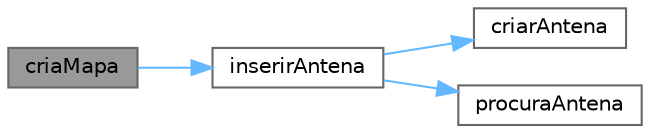 digraph "criaMapa"
{
 // LATEX_PDF_SIZE
  bgcolor="transparent";
  edge [fontname=Helvetica,fontsize=10,labelfontname=Helvetica,labelfontsize=10];
  node [fontname=Helvetica,fontsize=10,shape=box,height=0.2,width=0.4];
  rankdir="LR";
  Node1 [id="Node000001",label="criaMapa",height=0.2,width=0.4,color="gray40", fillcolor="grey60", style="filled", fontcolor="black",tooltip="cria tabela de todas as antenas que leu do ficheiro de texto"];
  Node1 -> Node2 [id="edge4_Node000001_Node000002",color="steelblue1",style="solid",tooltip=" "];
  Node2 [id="Node000002",label="inserirAntena",height=0.2,width=0.4,color="grey40", fillcolor="white", style="filled",URL="$funcoes_8c.html#ac8ebff5bda1157baac424e2ffb11a8ad",tooltip="Função para inserir uma antena na lista de forma ordenada por coordenadas (x, y)"];
  Node2 -> Node3 [id="edge5_Node000002_Node000003",color="steelblue1",style="solid",tooltip=" "];
  Node3 [id="Node000003",label="criarAntena",height=0.2,width=0.4,color="grey40", fillcolor="white", style="filled",URL="$funcoes_8c.html#a45d602813bfa39b2875ba12549e962c5",tooltip="funcao que cria uma antena e aloca memoria dinamicamente para a mesma e devolve-a."];
  Node2 -> Node4 [id="edge6_Node000002_Node000004",color="steelblue1",style="solid",tooltip=" "];
  Node4 [id="Node000004",label="procuraAntena",height=0.2,width=0.4,color="grey40", fillcolor="white", style="filled",URL="$funcoes_8c.html#a14cc341d59620a75372f5c70ffd537ae",tooltip="funcao para procurar uma antena"];
}
